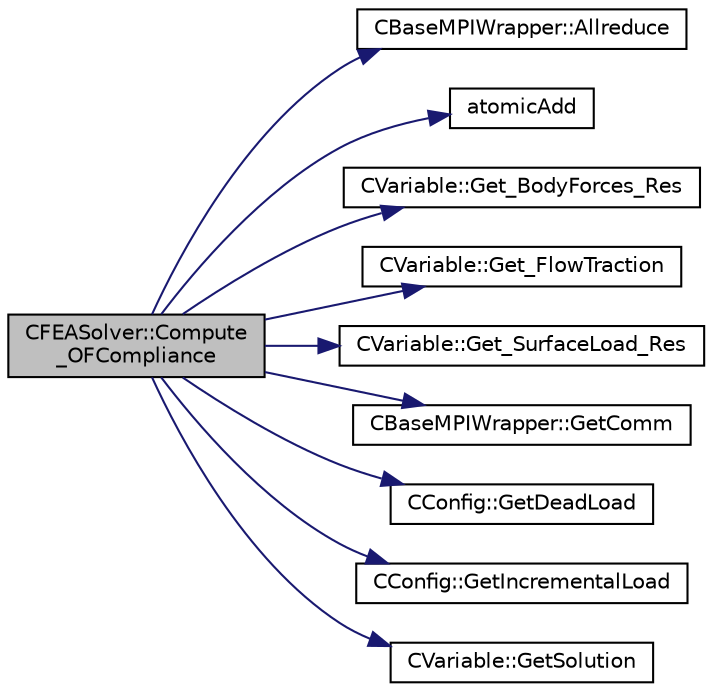 digraph "CFEASolver::Compute_OFCompliance"
{
 // LATEX_PDF_SIZE
  edge [fontname="Helvetica",fontsize="10",labelfontname="Helvetica",labelfontsize="10"];
  node [fontname="Helvetica",fontsize="10",shape=record];
  rankdir="LR";
  Node1 [label="CFEASolver::Compute\l_OFCompliance",height=0.2,width=0.4,color="black", fillcolor="grey75", style="filled", fontcolor="black",tooltip="Compute the compliance objective function."];
  Node1 -> Node2 [color="midnightblue",fontsize="10",style="solid",fontname="Helvetica"];
  Node2 [label="CBaseMPIWrapper::Allreduce",height=0.2,width=0.4,color="black", fillcolor="white", style="filled",URL="$classCBaseMPIWrapper.html#a381d4b3738c09d92ee1ae9f89715b541",tooltip=" "];
  Node1 -> Node3 [color="midnightblue",fontsize="10",style="solid",fontname="Helvetica"];
  Node3 [label="atomicAdd",height=0.2,width=0.4,color="black", fillcolor="white", style="filled",URL="$omp__structure_8hpp.html#a9465b8cb1d384f41bbb5f3c04ec815de",tooltip="Atomically update a (shared) lhs value with a (local) rhs value."];
  Node1 -> Node4 [color="midnightblue",fontsize="10",style="solid",fontname="Helvetica"];
  Node4 [label="CVariable::Get_BodyForces_Res",height=0.2,width=0.4,color="black", fillcolor="white", style="filled",URL="$classCVariable.html#aaeed96ec85cf34399135c23cf19855a7",tooltip="A virtual member."];
  Node1 -> Node5 [color="midnightblue",fontsize="10",style="solid",fontname="Helvetica"];
  Node5 [label="CVariable::Get_FlowTraction",height=0.2,width=0.4,color="black", fillcolor="white", style="filled",URL="$classCVariable.html#a28d02e14d3f3e1bf25baffee741d8cce",tooltip="A virtual member."];
  Node1 -> Node6 [color="midnightblue",fontsize="10",style="solid",fontname="Helvetica"];
  Node6 [label="CVariable::Get_SurfaceLoad_Res",height=0.2,width=0.4,color="black", fillcolor="white", style="filled",URL="$classCVariable.html#acf06b246400df0d73eee5ff3b7eaed37",tooltip="A virtual member."];
  Node1 -> Node7 [color="midnightblue",fontsize="10",style="solid",fontname="Helvetica"];
  Node7 [label="CBaseMPIWrapper::GetComm",height=0.2,width=0.4,color="black", fillcolor="white", style="filled",URL="$classCBaseMPIWrapper.html#a8154391fc3522954802889d81d4ef5da",tooltip=" "];
  Node1 -> Node8 [color="midnightblue",fontsize="10",style="solid",fontname="Helvetica"];
  Node8 [label="CConfig::GetDeadLoad",height=0.2,width=0.4,color="black", fillcolor="white", style="filled",URL="$classCConfig.html#a424e952127d9f46fc73e8e0ed2b130ed",tooltip="Decide whether to apply dead loads to the model."];
  Node1 -> Node9 [color="midnightblue",fontsize="10",style="solid",fontname="Helvetica"];
  Node9 [label="CConfig::GetIncrementalLoad",height=0.2,width=0.4,color="black", fillcolor="white", style="filled",URL="$classCConfig.html#a1b1ca31c981ecb1cd218600147b23b85",tooltip="Check if we want to apply an incremental load to the nonlinear structural simulation."];
  Node1 -> Node10 [color="midnightblue",fontsize="10",style="solid",fontname="Helvetica"];
  Node10 [label="CVariable::GetSolution",height=0.2,width=0.4,color="black", fillcolor="white", style="filled",URL="$classCVariable.html#a261483e39c23c1de7cb9aea7e917c121",tooltip="Get the solution."];
}
